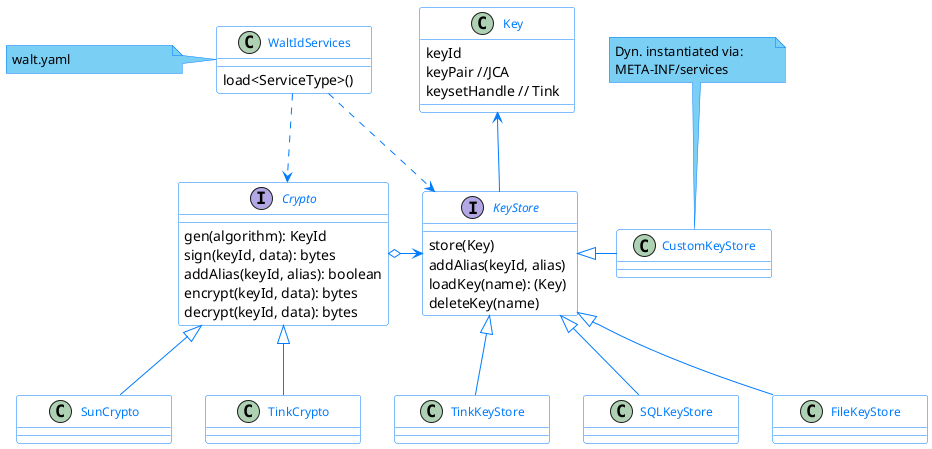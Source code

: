 @startuml
'https://plantuml.com/class-diagram

skinparam classFontColor 007BFF
skinparam classFontSize 12
skinparam classFontName Aapex
skinparam backgroundColor white
skinparam minClassWidth 155
skinparam nodesep 34
skinparam ranksep 70

skinparam class {
BorderColor 007BFF
ArrowColor 007BFF
BackgroundColor white
}

skinparam interface {
BorderColor 007BFF
ArrowColor 007BFF
}

skinparam note {
BorderColor 007BFF
BackgroundColor 7ACFF5
}

note as ConfNote
  walt.yaml
end note

class WaltIdServices {
load<ServiceType>()
}

ConfNote -right- WaltIdServices

WaltIdServices ..> Crypto
WaltIdServices ..> KeyStore

interface Crypto  {
gen(algorithm): KeyId
sign(keyId, data): bytes
addAlias(keyId, alias): boolean
encrypt(keyId, data): bytes
decrypt(keyId, data): bytes
}

interface KeyStore {
store(Key)
addAlias(keyId, alias)
loadKey(name): (Key)
deleteKey(name)
}

class Key {
keyId
keyPair //JCA
keysetHandle // Tink
}

KeyStore -up-> Key

class SQLKeyStore  {}
class FileKeyStore  {}
class TinkKeyStore  {}
class CustomKeyStore  {}

note as CustomKeyStoreNote
  Dyn. instantiated via:
  META-INF/services
end note

CustomKeyStoreNote --> CustomKeyStore

KeyStore <|-right- CustomKeyStore
KeyStore <|-- SQLKeyStore
KeyStore <|-- FileKeyStore
KeyStore <|-- TinkKeyStore


Crypto <|-- SunCrypto
Crypto <|-- TinkCrypto

Crypto o-right-> KeyStore




@enduml
